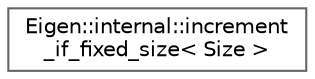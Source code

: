 digraph "类继承关系图"
{
 // LATEX_PDF_SIZE
  bgcolor="transparent";
  edge [fontname=Helvetica,fontsize=10,labelfontname=Helvetica,labelfontsize=10];
  node [fontname=Helvetica,fontsize=10,shape=box,height=0.2,width=0.4];
  rankdir="LR";
  Node0 [id="Node000000",label="Eigen::internal::increment\l_if_fixed_size\< Size \>",height=0.2,width=0.4,color="grey40", fillcolor="white", style="filled",URL="$struct_eigen_1_1internal_1_1increment__if__fixed__size.html",tooltip=" "];
}
